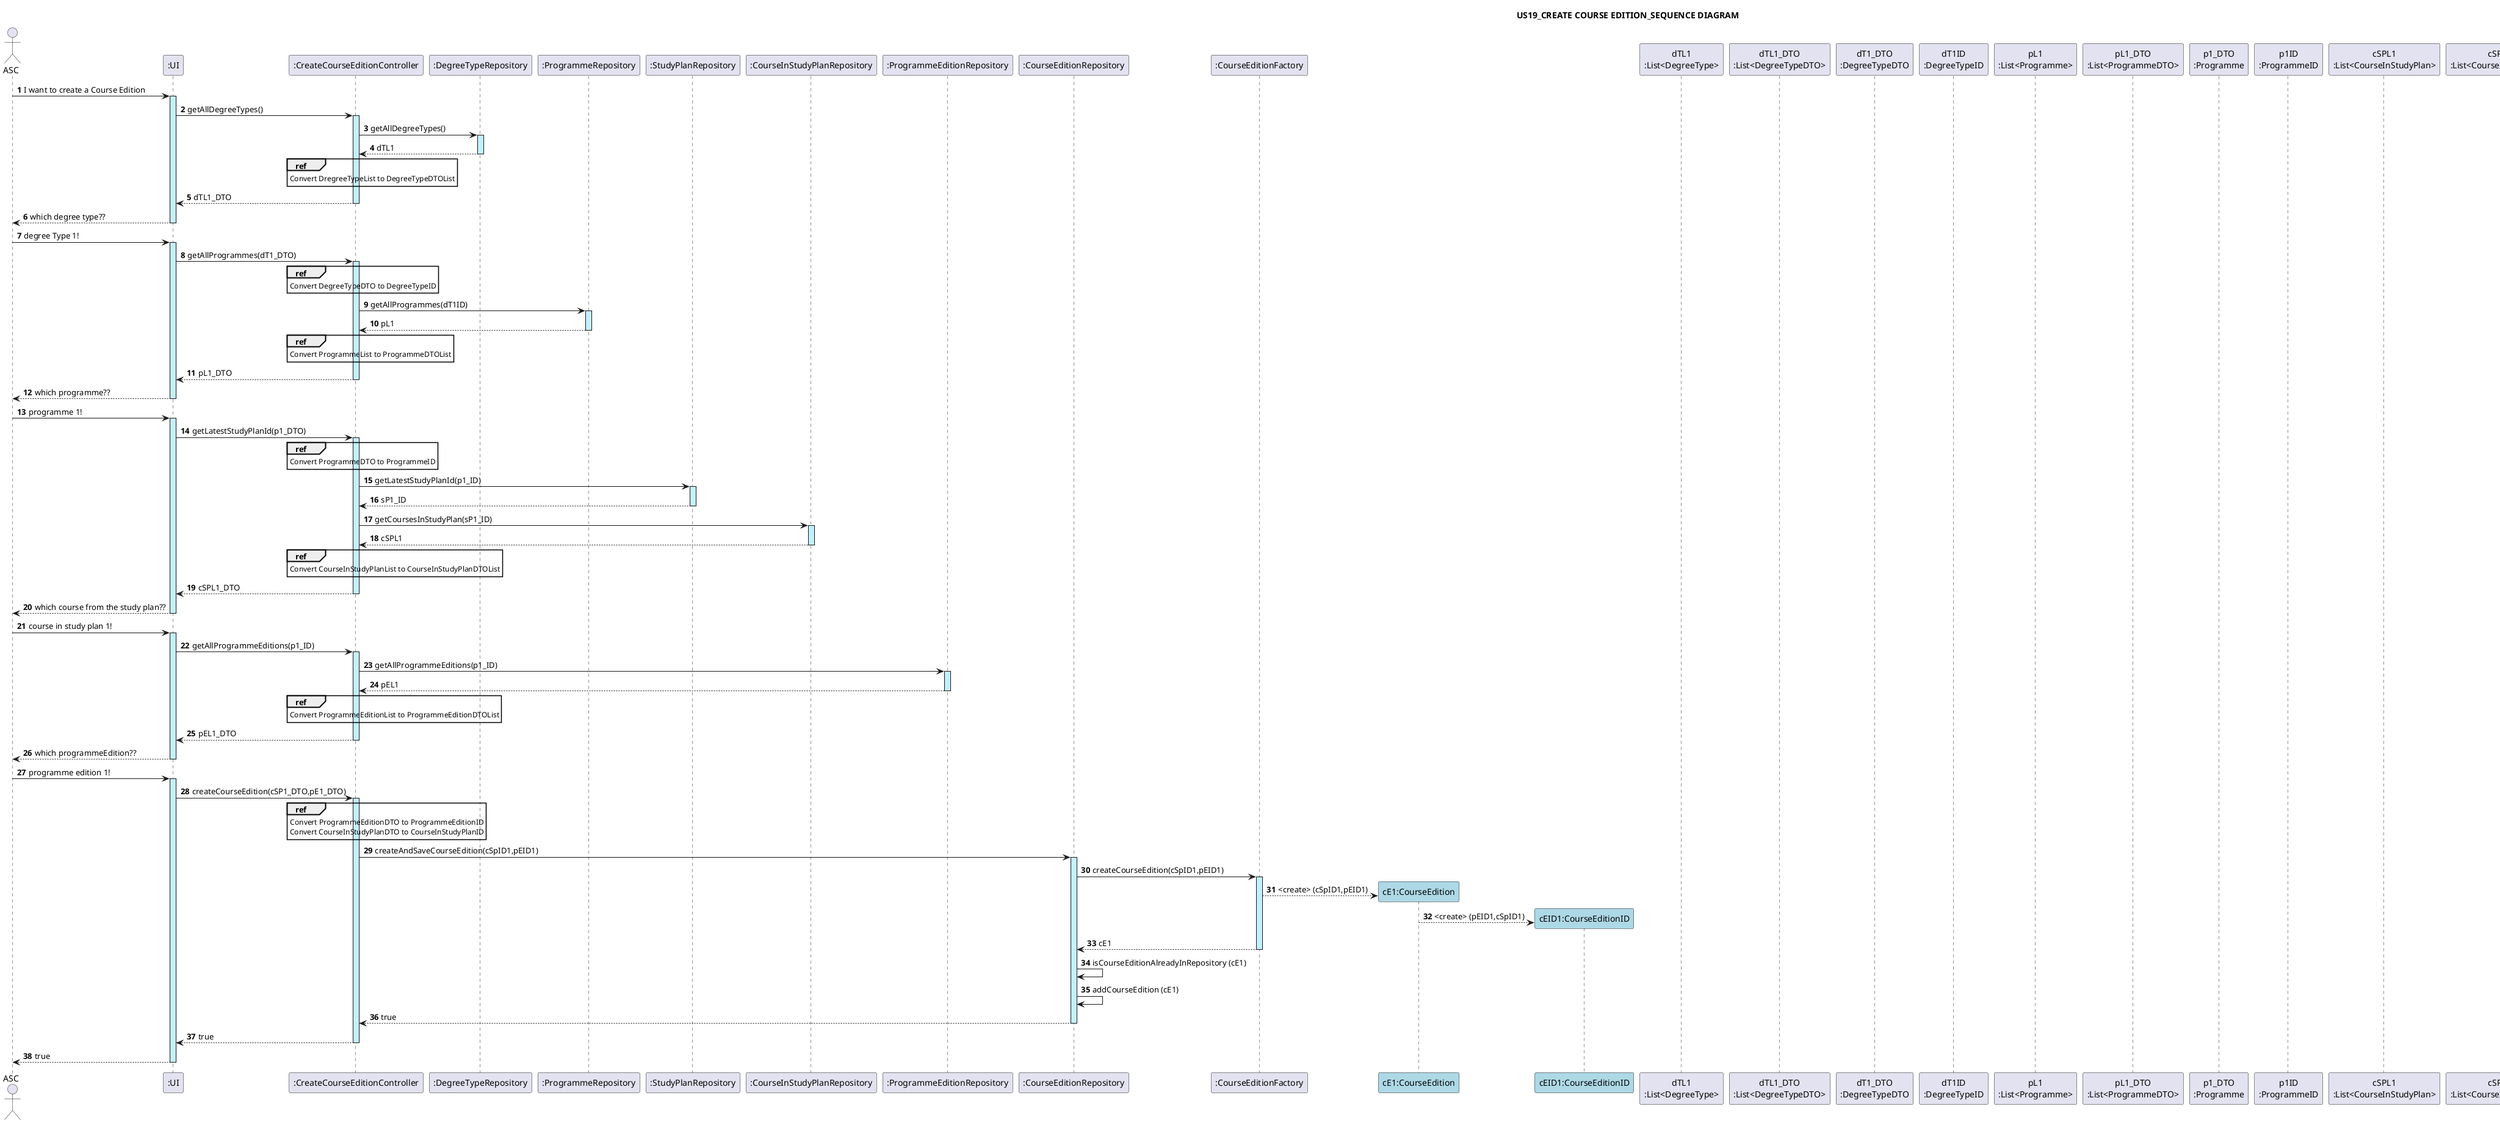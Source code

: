 @startuml
title: US19_CREATE COURSE EDITION_SEQUENCE DIAGRAM
autonumber

actor ASC
participant ":UI" as UI
participant ":CreateCourseEditionController" as CT
participant ":DegreeTypeRepository" as DTR
participant ":ProgrammeRepository" as PR
participant ":StudyPlanRepository" as SPR
participant ":CourseInStudyPlanRepository" as CSPR
participant ":ProgrammeEditionRepository" as PER
participant ":CourseEditionRepository" as CER
participant ":CourseEditionFactory" as CEF


ASC -> UI ++ #application :  I want to create a Course Edition
UI -> CT ++ #application: getAllDegreeTypes()
CT -> DTR ++ #application: getAllDegreeTypes()
DTR --> CT -- : dTL1
ref over CT
    Convert DregreeTypeList to DegreeTypeDTOList
end ref
CT --> UI -- : dTL1_DTO
UI --> ASC -- : which degree type??

ASC -> UI ++ #application :  degree Type 1!
UI -> CT ++ #application: getAllProgrammes(dT1_DTO)
ref over CT
    Convert DegreeTypeDTO to DegreeTypeID
end ref
CT -> PR ++ #application: getAllProgrammes(dT1ID)
PR --> CT -- : pL1
ref over CT
    Convert ProgrammeList to ProgrammeDTOList
end ref
CT --> UI -- : pL1_DTO
UI --> ASC -- : which programme??

ASC -> UI ++ #application : programme 1!
UI -> CT ++ #application: getLatestStudyPlanId(p1_DTO)
ref over CT
    Convert ProgrammeDTO to ProgrammeID
end ref
CT -> SPR ++ #application: getLatestStudyPlanId(p1_ID)
SPR --> CT -- : sP1_ID
CT -> CSPR ++ #application: getCoursesInStudyPlan(sP1_ID)
CSPR --> CT -- : cSPL1
ref over CT
    Convert CourseInStudyPlanList to CourseInStudyPlanDTOList
end ref
CT --> UI -- : cSPL1_DTO
UI --> ASC -- : which course from the study plan??

ASC -> UI ++ #application : course in study plan 1!
UI -> CT ++ #application: getAllProgrammeEditions(p1_ID)
CT -> PER ++ #application: getAllProgrammeEditions(p1_ID)
PER --> CT -- : pEL1
ref over CT
    Convert ProgrammeEditionList to ProgrammeEditionDTOList
end ref
CT --> UI -- : pEL1_DTO
UI --> ASC -- : which programmeEdition??


ASC -> UI ++ #application : programme edition 1!
UI -> CT ++ #application : createCourseEdition(cSP1_DTO,pE1_DTO)
ref over CT
    Convert ProgrammeEditionDTO to ProgrammeEditionID
    Convert CourseInStudyPlanDTO to CourseInStudyPlanID
end ref
CT -> CER ++ #application : createAndSaveCourseEdition(cSpID1,pEID1)
CER -> CEF ++ #application : createCourseEdition(cSpID1,pEID1)


create "cE1:CourseEdition" as CE #lightblue
CEF --> CE : <create> (cSpID1,pEID1)
create "cEID1:CourseEditionID" as CEID #lightblue
CE --> CEID : <create> (pEID1,cSpID1)
CEF --> CER -- : cE1
CER -> CER : isCourseEditionAlreadyInRepository (cE1)
CER -> CER : addCourseEdition (cE1)

CER --> CT --: true
CT --> UI --: true
UI --> ASC --: true

participant "dTL1\n:List<DegreeType>" as DTL
participant "dTL1_DTO\n:List<DegreeTypeDTO>" as DTL_DTO
participant "dT1_DTO\n:DegreeTypeDTO" as DT_DTO
participant "dT1ID\n:DegreeTypeID" as DT_ID
participant "pL1\n:List<Programme>" as PL
participant "pL1_DTO\n:List<ProgrammeDTO>" as PL_DTO
participant "p1_DTO\n:Programme" as PG_DTO
participant "p1ID\n:ProgrammeID" as PG_ID
participant "cSPL1\n:List<CourseInStudyPlan>" as CSPL
participant "cSPL1_DTO\n:List<CourseInStudyPlanDTO>" as CSPL_DTO
participant "cSP1_DTO\n:CourseInStudyPlanDTO" as CSP_DTO
participant "cSP1_ID\n:CourseInStudyPlanID" as CSP_ID
participant "pEL1\n:List<ProgrammeEdition>" as PEL
participant "pEL1_DTO\n:List<ProgrammeEditionDTO>" as PEL_DTO
participant "pE1_DTO\n:ProgrammeEditionDTO" as PE_DTO
participant "pE1_ID\n:ProgrammeEditionID" as PE_ID

@enduml